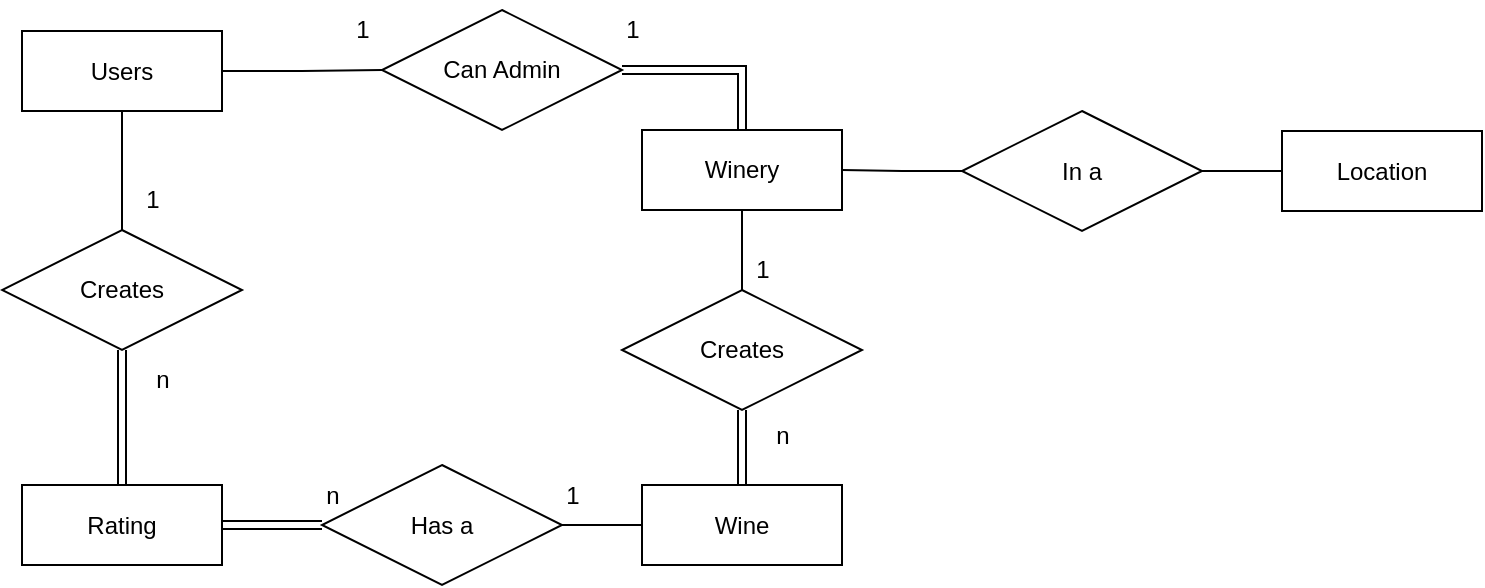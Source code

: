 <mxfile version="21.1.2" type="device">
  <diagram name="Page-1" id="gHVVOiLYUv5s1kAgPCSN">
    <mxGraphModel dx="1418" dy="820" grid="1" gridSize="10" guides="1" tooltips="1" connect="1" arrows="1" fold="1" page="1" pageScale="1" pageWidth="850" pageHeight="1100" math="0" shadow="0">
      <root>
        <mxCell id="0" />
        <mxCell id="1" parent="0" />
        <mxCell id="i2T4uCl2rIpVRViZEnEd-18" style="edgeStyle=orthogonalEdgeStyle;rounded=0;orthogonalLoop=1;jettySize=auto;html=1;entryX=1;entryY=0.5;entryDx=0;entryDy=0;endArrow=none;endFill=0;shape=link;" edge="1" parent="1" source="i2T4uCl2rIpVRViZEnEd-20" target="i2T4uCl2rIpVRViZEnEd-3">
          <mxGeometry relative="1" as="geometry" />
        </mxCell>
        <mxCell id="i2T4uCl2rIpVRViZEnEd-1" value="Wine" style="whiteSpace=wrap;html=1;align=center;" vertex="1" parent="1">
          <mxGeometry x="430" y="477.5" width="100" height="40" as="geometry" />
        </mxCell>
        <mxCell id="i2T4uCl2rIpVRViZEnEd-2" value="Winery" style="whiteSpace=wrap;html=1;align=center;" vertex="1" parent="1">
          <mxGeometry x="430" y="300" width="100" height="40" as="geometry" />
        </mxCell>
        <mxCell id="i2T4uCl2rIpVRViZEnEd-3" value="Rating" style="whiteSpace=wrap;html=1;align=center;" vertex="1" parent="1">
          <mxGeometry x="120" y="477.5" width="100" height="40" as="geometry" />
        </mxCell>
        <mxCell id="i2T4uCl2rIpVRViZEnEd-12" style="edgeStyle=orthogonalEdgeStyle;rounded=0;orthogonalLoop=1;jettySize=auto;html=1;entryX=0.5;entryY=0;entryDx=0;entryDy=0;endArrow=none;endFill=0;exitX=0.5;exitY=1;exitDx=0;exitDy=0;shape=link;" edge="1" parent="1" source="i2T4uCl2rIpVRViZEnEd-14" target="i2T4uCl2rIpVRViZEnEd-3">
          <mxGeometry relative="1" as="geometry" />
        </mxCell>
        <mxCell id="i2T4uCl2rIpVRViZEnEd-38" style="edgeStyle=orthogonalEdgeStyle;rounded=0;orthogonalLoop=1;jettySize=auto;html=1;entryX=0.5;entryY=0;entryDx=0;entryDy=0;endArrow=none;endFill=0;" edge="1" parent="1" source="i2T4uCl2rIpVRViZEnEd-4" target="i2T4uCl2rIpVRViZEnEd-14">
          <mxGeometry relative="1" as="geometry" />
        </mxCell>
        <mxCell id="i2T4uCl2rIpVRViZEnEd-39" style="edgeStyle=orthogonalEdgeStyle;rounded=0;orthogonalLoop=1;jettySize=auto;html=1;entryX=0.5;entryY=0;entryDx=0;entryDy=0;shape=link;" edge="1" parent="1" source="i2T4uCl2rIpVRViZEnEd-41" target="i2T4uCl2rIpVRViZEnEd-2">
          <mxGeometry relative="1" as="geometry" />
        </mxCell>
        <mxCell id="i2T4uCl2rIpVRViZEnEd-4" value="Users" style="whiteSpace=wrap;html=1;align=center;" vertex="1" parent="1">
          <mxGeometry x="120" y="250.5" width="100" height="40" as="geometry" />
        </mxCell>
        <mxCell id="i2T4uCl2rIpVRViZEnEd-10" value="" style="edgeStyle=orthogonalEdgeStyle;rounded=0;orthogonalLoop=1;jettySize=auto;html=1;entryX=0.5;entryY=0;entryDx=0;entryDy=0;endArrow=none;endFill=0;" edge="1" parent="1" source="i2T4uCl2rIpVRViZEnEd-2" target="i2T4uCl2rIpVRViZEnEd-11">
          <mxGeometry relative="1" as="geometry">
            <mxPoint x="480" y="340" as="sourcePoint" />
            <mxPoint x="480" y="470" as="targetPoint" />
          </mxGeometry>
        </mxCell>
        <mxCell id="i2T4uCl2rIpVRViZEnEd-27" style="edgeStyle=orthogonalEdgeStyle;rounded=0;orthogonalLoop=1;jettySize=auto;html=1;entryX=0.5;entryY=0;entryDx=0;entryDy=0;endArrow=none;endFill=0;shape=link;" edge="1" parent="1" source="i2T4uCl2rIpVRViZEnEd-11" target="i2T4uCl2rIpVRViZEnEd-1">
          <mxGeometry relative="1" as="geometry" />
        </mxCell>
        <mxCell id="i2T4uCl2rIpVRViZEnEd-11" value="Creates" style="shape=rhombus;perimeter=rhombusPerimeter;whiteSpace=wrap;html=1;align=center;" vertex="1" parent="1">
          <mxGeometry x="420" y="380" width="120" height="60" as="geometry" />
        </mxCell>
        <mxCell id="i2T4uCl2rIpVRViZEnEd-14" value="Creates" style="shape=rhombus;perimeter=rhombusPerimeter;whiteSpace=wrap;html=1;align=center;" vertex="1" parent="1">
          <mxGeometry x="110" y="350" width="120" height="60" as="geometry" />
        </mxCell>
        <mxCell id="i2T4uCl2rIpVRViZEnEd-15" value="1" style="text;html=1;align=center;verticalAlign=middle;resizable=0;points=[];autosize=1;strokeColor=none;fillColor=none;" vertex="1" parent="1">
          <mxGeometry x="475" y="355" width="30" height="30" as="geometry" />
        </mxCell>
        <mxCell id="i2T4uCl2rIpVRViZEnEd-16" value="n" style="text;html=1;align=center;verticalAlign=middle;resizable=0;points=[];autosize=1;strokeColor=none;fillColor=none;" vertex="1" parent="1">
          <mxGeometry x="485" y="437.5" width="30" height="30" as="geometry" />
        </mxCell>
        <mxCell id="i2T4uCl2rIpVRViZEnEd-17" value="1" style="text;html=1;align=center;verticalAlign=middle;resizable=0;points=[];autosize=1;strokeColor=none;fillColor=none;" vertex="1" parent="1">
          <mxGeometry x="170" y="320" width="30" height="30" as="geometry" />
        </mxCell>
        <mxCell id="i2T4uCl2rIpVRViZEnEd-19" value="" style="edgeStyle=orthogonalEdgeStyle;rounded=0;orthogonalLoop=1;jettySize=auto;html=1;entryX=1;entryY=0.5;entryDx=0;entryDy=0;endArrow=none;endFill=0;exitX=0;exitY=0.5;exitDx=0;exitDy=0;" edge="1" parent="1" source="i2T4uCl2rIpVRViZEnEd-1" target="i2T4uCl2rIpVRViZEnEd-20">
          <mxGeometry relative="1" as="geometry">
            <mxPoint x="400" y="567.5" as="sourcePoint" />
            <mxPoint x="415" y="497.5" as="targetPoint" />
          </mxGeometry>
        </mxCell>
        <mxCell id="i2T4uCl2rIpVRViZEnEd-20" value="Has a" style="shape=rhombus;perimeter=rhombusPerimeter;whiteSpace=wrap;html=1;align=center;" vertex="1" parent="1">
          <mxGeometry x="270" y="467.5" width="120" height="60" as="geometry" />
        </mxCell>
        <mxCell id="i2T4uCl2rIpVRViZEnEd-21" value="1" style="text;html=1;align=center;verticalAlign=middle;resizable=0;points=[];autosize=1;strokeColor=none;fillColor=none;" vertex="1" parent="1">
          <mxGeometry x="380" y="467.5" width="30" height="30" as="geometry" />
        </mxCell>
        <mxCell id="i2T4uCl2rIpVRViZEnEd-22" value="n" style="text;html=1;align=center;verticalAlign=middle;resizable=0;points=[];autosize=1;strokeColor=none;fillColor=none;" vertex="1" parent="1">
          <mxGeometry x="260" y="467.5" width="30" height="30" as="geometry" />
        </mxCell>
        <mxCell id="i2T4uCl2rIpVRViZEnEd-23" value="n" style="text;html=1;align=center;verticalAlign=middle;resizable=0;points=[];autosize=1;strokeColor=none;fillColor=none;" vertex="1" parent="1">
          <mxGeometry x="175" y="410" width="30" height="30" as="geometry" />
        </mxCell>
        <mxCell id="i2T4uCl2rIpVRViZEnEd-29" style="edgeStyle=orthogonalEdgeStyle;rounded=0;orthogonalLoop=1;jettySize=auto;html=1;entryX=1;entryY=0.5;entryDx=0;entryDy=0;endArrow=none;endFill=0;" edge="1" parent="1" source="i2T4uCl2rIpVRViZEnEd-31" target="i2T4uCl2rIpVRViZEnEd-2">
          <mxGeometry relative="1" as="geometry" />
        </mxCell>
        <mxCell id="i2T4uCl2rIpVRViZEnEd-28" value="Location" style="whiteSpace=wrap;html=1;align=center;" vertex="1" parent="1">
          <mxGeometry x="750" y="300.5" width="100" height="40" as="geometry" />
        </mxCell>
        <mxCell id="i2T4uCl2rIpVRViZEnEd-32" style="edgeStyle=orthogonalEdgeStyle;rounded=0;orthogonalLoop=1;jettySize=auto;html=1;entryX=0;entryY=0.5;entryDx=0;entryDy=0;endArrow=none;endFill=0;" edge="1" parent="1" source="i2T4uCl2rIpVRViZEnEd-31" target="i2T4uCl2rIpVRViZEnEd-28">
          <mxGeometry relative="1" as="geometry" />
        </mxCell>
        <mxCell id="i2T4uCl2rIpVRViZEnEd-31" value="In a" style="shape=rhombus;perimeter=rhombusPerimeter;whiteSpace=wrap;html=1;align=center;" vertex="1" parent="1">
          <mxGeometry x="590" y="290.5" width="120" height="60" as="geometry" />
        </mxCell>
        <mxCell id="i2T4uCl2rIpVRViZEnEd-40" value="" style="edgeStyle=orthogonalEdgeStyle;rounded=0;orthogonalLoop=1;jettySize=auto;html=1;entryX=0;entryY=0.5;entryDx=0;entryDy=0;endArrow=none;endFill=0;" edge="1" parent="1" source="i2T4uCl2rIpVRViZEnEd-4" target="i2T4uCl2rIpVRViZEnEd-41">
          <mxGeometry relative="1" as="geometry">
            <mxPoint x="220" y="271" as="sourcePoint" />
            <mxPoint x="480" y="300" as="targetPoint" />
          </mxGeometry>
        </mxCell>
        <mxCell id="i2T4uCl2rIpVRViZEnEd-41" value="Can Admin" style="shape=rhombus;perimeter=rhombusPerimeter;whiteSpace=wrap;html=1;align=center;" vertex="1" parent="1">
          <mxGeometry x="300" y="240" width="120" height="60" as="geometry" />
        </mxCell>
        <mxCell id="i2T4uCl2rIpVRViZEnEd-42" value="1" style="text;html=1;align=center;verticalAlign=middle;resizable=0;points=[];autosize=1;strokeColor=none;fillColor=none;" vertex="1" parent="1">
          <mxGeometry x="275" y="235" width="30" height="30" as="geometry" />
        </mxCell>
        <mxCell id="i2T4uCl2rIpVRViZEnEd-43" value="1" style="text;html=1;align=center;verticalAlign=middle;resizable=0;points=[];autosize=1;strokeColor=none;fillColor=none;" vertex="1" parent="1">
          <mxGeometry x="410" y="235" width="30" height="30" as="geometry" />
        </mxCell>
      </root>
    </mxGraphModel>
  </diagram>
</mxfile>
